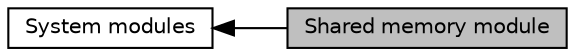 digraph "Shared memory module"
{
  bgcolor="transparent";
  edge [fontname="Helvetica",fontsize="10",labelfontname="Helvetica",labelfontsize="10"];
  node [fontname="Helvetica",fontsize="10",shape=box];
  rankdir=LR;
  Node2 [label="System modules",height=0.2,width=0.4,color="black",URL="$group__sys.html",tooltip=" "];
  Node1 [label="Shared memory module",height=0.2,width=0.4,color="black", fillcolor="grey75", style="filled", fontcolor="black",tooltip="Shared memory module."];
  Node2->Node1 [shape=plaintext, dir="back", style="solid"];
}
